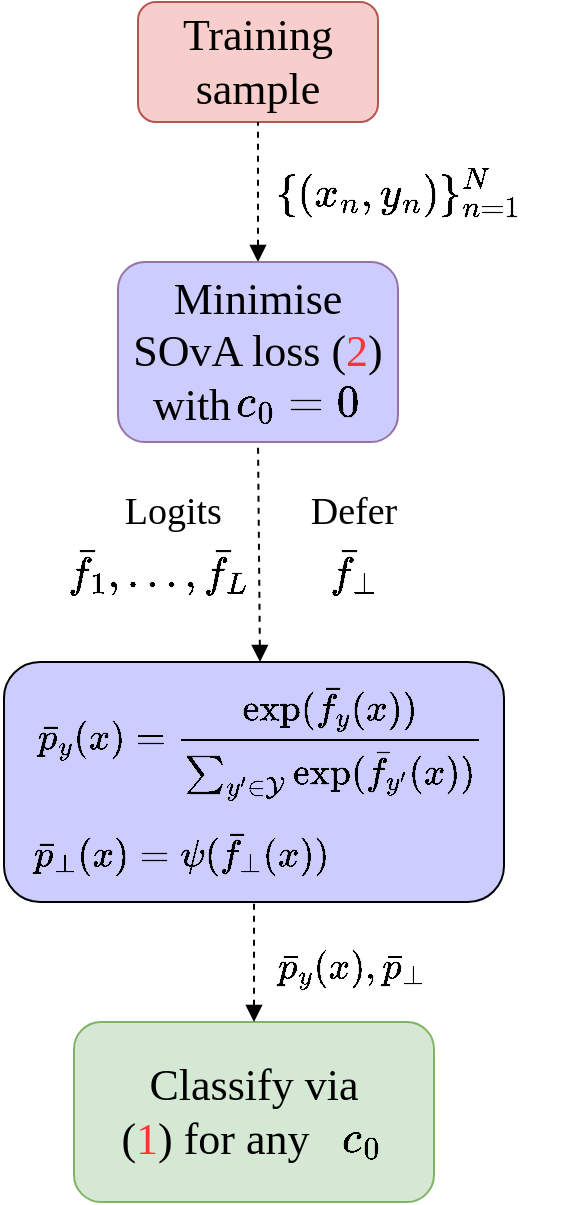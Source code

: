 <mxfile version="21.0.8" type="github">
  <diagram name="第 1 页" id="pfOU_sHOjGAB4-6uUbEB">
    <mxGraphModel dx="1449" dy="838" grid="1" gridSize="10" guides="1" tooltips="1" connect="1" arrows="1" fold="1" page="1" pageScale="1" pageWidth="827" pageHeight="1169" math="1" shadow="0">
      <root>
        <mxCell id="0" />
        <mxCell id="1" parent="0" />
        <mxCell id="-HiTwSVM1zt2PtKnJSn7-5" value="&lt;font style=&quot;font-size: 18px;&quot;&gt;$$\{(x_n,y_n)\}^N_{n=1}$$&lt;/font&gt;" style="text;html=1;strokeColor=none;fillColor=none;align=center;verticalAlign=middle;whiteSpace=wrap;rounded=0;" vertex="1" parent="1">
          <mxGeometry x="230" y="260" width="60" height="30" as="geometry" />
        </mxCell>
        <mxCell id="-HiTwSVM1zt2PtKnJSn7-14" value="" style="group" vertex="1" connectable="0" parent="1">
          <mxGeometry x="98" y="690" width="180" height="90" as="geometry" />
        </mxCell>
        <mxCell id="-HiTwSVM1zt2PtKnJSn7-11" value="" style="rounded=1;whiteSpace=wrap;html=1;fillColor=#d5e8d4;strokeColor=#82b366;" vertex="1" parent="-HiTwSVM1zt2PtKnJSn7-14">
          <mxGeometry width="180" height="90" as="geometry" />
        </mxCell>
        <mxCell id="-HiTwSVM1zt2PtKnJSn7-12" value="&lt;font face=&quot;Times New Roman&quot; style=&quot;font-size: 22px;&quot;&gt;Classify via&lt;br&gt;(&lt;font color=&quot;#ff3333&quot;&gt;1&lt;/font&gt;) for any&amp;nbsp; &amp;nbsp; &amp;nbsp; &amp;nbsp;&lt;br&gt;&lt;/font&gt;" style="text;html=1;strokeColor=none;fillColor=none;align=center;verticalAlign=middle;whiteSpace=wrap;rounded=0;" vertex="1" parent="-HiTwSVM1zt2PtKnJSn7-14">
          <mxGeometry x="6" y="7.941" width="168" height="74.118" as="geometry" />
        </mxCell>
        <mxCell id="-HiTwSVM1zt2PtKnJSn7-13" value="&lt;font face=&quot;Times New Roman&quot;&gt;&lt;span style=&quot;font-size: 22px;&quot;&gt;$$c_0$$&lt;/span&gt;&lt;/font&gt;" style="text;html=1;strokeColor=none;fillColor=none;align=center;verticalAlign=middle;whiteSpace=wrap;rounded=0;" vertex="1" parent="-HiTwSVM1zt2PtKnJSn7-14">
          <mxGeometry x="108" y="42.353" width="72" height="31.765" as="geometry" />
        </mxCell>
        <mxCell id="-HiTwSVM1zt2PtKnJSn7-16" value="" style="group" vertex="1" connectable="0" parent="1">
          <mxGeometry x="130" y="180" width="120" height="60" as="geometry" />
        </mxCell>
        <mxCell id="-HiTwSVM1zt2PtKnJSn7-1" value="" style="rounded=1;whiteSpace=wrap;html=1;fillColor=#f8cecc;strokeColor=#b85450;" vertex="1" parent="-HiTwSVM1zt2PtKnJSn7-16">
          <mxGeometry width="120" height="60" as="geometry" />
        </mxCell>
        <mxCell id="-HiTwSVM1zt2PtKnJSn7-2" value="&lt;font face=&quot;Times New Roman&quot; style=&quot;font-size: 22px;&quot;&gt;Training&lt;br&gt;sample&lt;/font&gt;" style="text;html=1;strokeColor=none;fillColor=none;align=center;verticalAlign=middle;whiteSpace=wrap;rounded=0;" vertex="1" parent="-HiTwSVM1zt2PtKnJSn7-16">
          <mxGeometry x="30" y="15" width="60" height="30" as="geometry" />
        </mxCell>
        <mxCell id="-HiTwSVM1zt2PtKnJSn7-18" value="" style="endArrow=none;dashed=1;html=1;rounded=0;startArrow=block;startFill=1;entryX=0.5;entryY=1;entryDx=0;entryDy=0;exitX=0.5;exitY=0;exitDx=0;exitDy=0;" edge="1" parent="1" source="-HiTwSVM1zt2PtKnJSn7-6" target="-HiTwSVM1zt2PtKnJSn7-1">
          <mxGeometry width="50" height="50" relative="1" as="geometry">
            <mxPoint x="190" y="320" as="sourcePoint" />
            <mxPoint x="280" y="370" as="targetPoint" />
          </mxGeometry>
        </mxCell>
        <mxCell id="-HiTwSVM1zt2PtKnJSn7-19" value="" style="group" vertex="1" connectable="0" parent="1">
          <mxGeometry x="120" y="310" width="140" height="90" as="geometry" />
        </mxCell>
        <mxCell id="-HiTwSVM1zt2PtKnJSn7-6" value="" style="rounded=1;whiteSpace=wrap;html=1;fillColor=#ccccff;strokeColor=#9673a6;" vertex="1" parent="-HiTwSVM1zt2PtKnJSn7-19">
          <mxGeometry width="140" height="90" as="geometry" />
        </mxCell>
        <mxCell id="-HiTwSVM1zt2PtKnJSn7-9" value="&lt;font face=&quot;Times New Roman&quot; style=&quot;font-size: 22px;&quot;&gt;&lt;font style=&quot;font-size: 22px;&quot;&gt;Minimise&lt;br&gt;&lt;/font&gt;SOvA loss (&lt;font color=&quot;#ff3333&quot;&gt;2&lt;/font&gt;)&lt;br&gt;with&amp;nbsp; &amp;nbsp; &amp;nbsp; &amp;nbsp; &amp;nbsp; &amp;nbsp;&amp;nbsp;&lt;br&gt;&lt;/font&gt;" style="text;html=1;strokeColor=none;fillColor=none;align=center;verticalAlign=middle;whiteSpace=wrap;rounded=0;" vertex="1" parent="-HiTwSVM1zt2PtKnJSn7-19">
          <mxGeometry y="10" width="140" height="70" as="geometry" />
        </mxCell>
        <mxCell id="-HiTwSVM1zt2PtKnJSn7-7" value="&lt;font face=&quot;Times New Roman&quot;&gt;&lt;span style=&quot;font-size: 22px;&quot;&gt;$$c_0=0$$&lt;/span&gt;&lt;/font&gt;" style="text;html=1;strokeColor=none;fillColor=none;align=center;verticalAlign=middle;whiteSpace=wrap;rounded=0;" vertex="1" parent="-HiTwSVM1zt2PtKnJSn7-19">
          <mxGeometry x="60" y="50" width="60" height="40" as="geometry" />
        </mxCell>
        <mxCell id="-HiTwSVM1zt2PtKnJSn7-24" value="" style="group" vertex="1" connectable="0" parent="1">
          <mxGeometry x="61" y="510" width="258" height="120" as="geometry" />
        </mxCell>
        <mxCell id="-HiTwSVM1zt2PtKnJSn7-10" value="" style="rounded=1;whiteSpace=wrap;html=1;fillColor=#ccccff;" vertex="1" parent="-HiTwSVM1zt2PtKnJSn7-24">
          <mxGeometry x="2" width="250" height="120" as="geometry" />
        </mxCell>
        <mxCell id="-HiTwSVM1zt2PtKnJSn7-21" value="&lt;font style=&quot;font-size: 16px;&quot;&gt;$$\bar p_y(x)=\frac{{\rm exp}(\bar f_y(x))}{\sum_{y&#39; \in \mathcal{Y}}{\rm exp}(\bar f_{y&#39;}(x))}$$&lt;/font&gt;" style="text;html=1;strokeColor=none;fillColor=none;align=center;verticalAlign=middle;whiteSpace=wrap;rounded=0;" vertex="1" parent="-HiTwSVM1zt2PtKnJSn7-24">
          <mxGeometry x="2" width="256" height="80" as="geometry" />
        </mxCell>
        <mxCell id="-HiTwSVM1zt2PtKnJSn7-22" value="&lt;font style=&quot;font-size: 16px;&quot;&gt;$$\bar p_{\perp}(x)=\psi(\bar f_{\perp}(x))$$&lt;/font&gt;" style="text;html=1;strokeColor=none;fillColor=none;align=center;verticalAlign=middle;whiteSpace=wrap;rounded=0;" vertex="1" parent="-HiTwSVM1zt2PtKnJSn7-24">
          <mxGeometry y="80" width="182" height="30" as="geometry" />
        </mxCell>
        <mxCell id="-HiTwSVM1zt2PtKnJSn7-25" value="" style="endArrow=none;dashed=1;html=1;rounded=0;startArrow=block;startFill=1;entryX=0.5;entryY=1;entryDx=0;entryDy=0;exitX=0.5;exitY=0;exitDx=0;exitDy=0;" edge="1" parent="1" source="-HiTwSVM1zt2PtKnJSn7-21" target="-HiTwSVM1zt2PtKnJSn7-6">
          <mxGeometry width="50" height="50" relative="1" as="geometry">
            <mxPoint x="210" y="510" as="sourcePoint" />
            <mxPoint x="170" y="420" as="targetPoint" />
          </mxGeometry>
        </mxCell>
        <mxCell id="-HiTwSVM1zt2PtKnJSn7-27" value="" style="endArrow=none;dashed=1;html=1;rounded=0;startArrow=block;startFill=1;entryX=0.5;entryY=1;entryDx=0;entryDy=0;exitX=0.5;exitY=0;exitDx=0;exitDy=0;" edge="1" parent="1" source="-HiTwSVM1zt2PtKnJSn7-11" target="-HiTwSVM1zt2PtKnJSn7-10">
          <mxGeometry width="50" height="50" relative="1" as="geometry">
            <mxPoint x="351" y="777.5" as="sourcePoint" />
            <mxPoint x="350" y="667.5" as="targetPoint" />
          </mxGeometry>
        </mxCell>
        <mxCell id="-HiTwSVM1zt2PtKnJSn7-28" value="&lt;span style=&quot;color: rgb(0, 0, 0); font-family: Helvetica; font-size: 16px; font-style: normal; font-variant-ligatures: normal; font-variant-caps: normal; font-weight: 400; letter-spacing: normal; orphans: 2; text-align: center; text-indent: 0px; text-transform: none; widows: 2; word-spacing: 0px; -webkit-text-stroke-width: 0px; background-color: rgb(251, 251, 251); text-decoration-thickness: initial; text-decoration-style: initial; text-decoration-color: initial; float: none; display: inline !important;&quot;&gt;$$\bar p_y(x),\bar p_{\perp}&lt;br&gt;$$&lt;/span&gt;" style="text;whiteSpace=wrap;html=1;" vertex="1" parent="1">
          <mxGeometry x="198" y="630" width="80" height="60" as="geometry" />
        </mxCell>
        <mxCell id="-HiTwSVM1zt2PtKnJSn7-29" value="&lt;font style=&quot;font-size: 18px;&quot;&gt;$$\bar f_1,\dots ,\bar f_L$$&lt;/font&gt;" style="text;html=1;strokeColor=none;fillColor=none;align=center;verticalAlign=middle;whiteSpace=wrap;rounded=0;" vertex="1" parent="1">
          <mxGeometry x="110" y="450" width="60" height="30" as="geometry" />
        </mxCell>
        <mxCell id="-HiTwSVM1zt2PtKnJSn7-30" value="&lt;font style=&quot;font-size: 18px;&quot;&gt;$$\bar f_{\perp}$$&lt;/font&gt;" style="text;html=1;strokeColor=none;fillColor=none;align=center;verticalAlign=middle;whiteSpace=wrap;rounded=0;" vertex="1" parent="1">
          <mxGeometry x="208" y="450" width="60" height="30" as="geometry" />
        </mxCell>
        <mxCell id="-HiTwSVM1zt2PtKnJSn7-31" value="&lt;font face=&quot;Times New Roman&quot; style=&quot;font-size: 19px;&quot;&gt;Logits&amp;nbsp;&lt;/font&gt;" style="text;html=1;strokeColor=none;fillColor=none;align=center;verticalAlign=middle;whiteSpace=wrap;rounded=0;" vertex="1" parent="1">
          <mxGeometry x="120" y="420" width="60" height="30" as="geometry" />
        </mxCell>
        <mxCell id="-HiTwSVM1zt2PtKnJSn7-33" value="&lt;font face=&quot;Times New Roman&quot; style=&quot;font-size: 19px;&quot;&gt;Defer&lt;/font&gt;" style="text;html=1;strokeColor=none;fillColor=none;align=center;verticalAlign=middle;whiteSpace=wrap;rounded=0;" vertex="1" parent="1">
          <mxGeometry x="208" y="420" width="60" height="30" as="geometry" />
        </mxCell>
      </root>
    </mxGraphModel>
  </diagram>
</mxfile>
